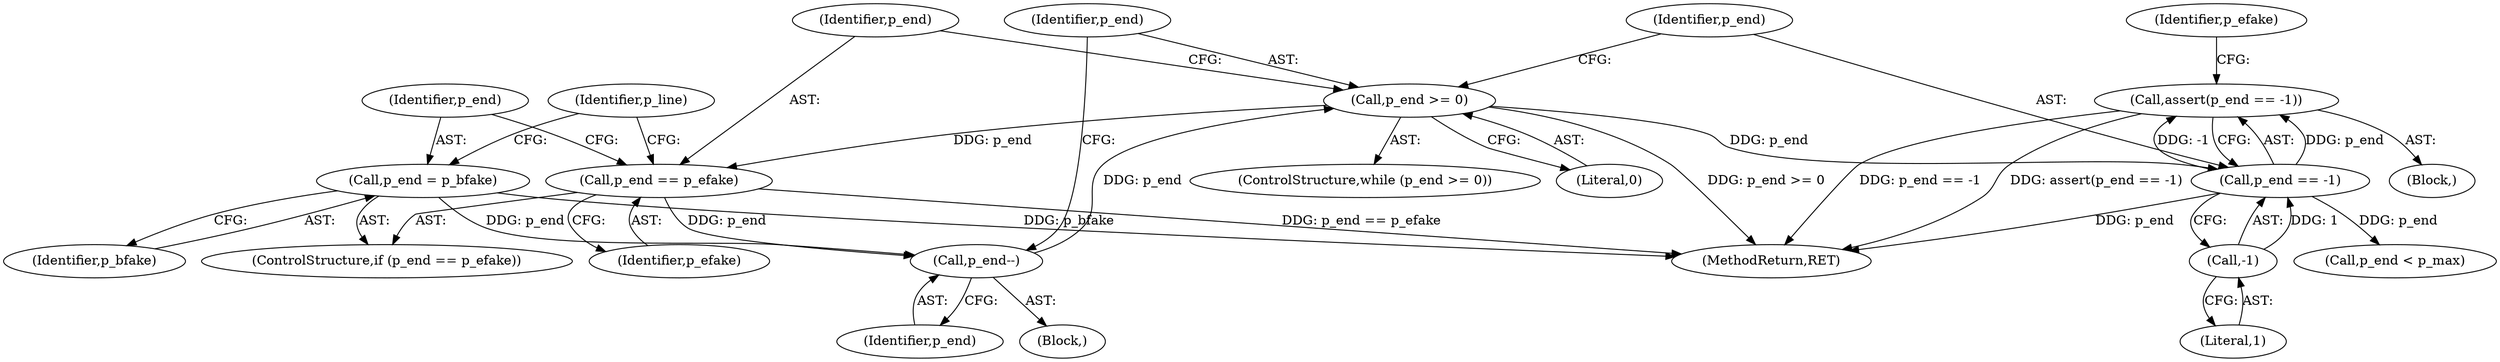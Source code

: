 digraph "0_savannah_0c08d7a902c6fdd49b704623a12d8d672ef18944@API" {
"1000180" [label="(Call,assert(p_end == -1))"];
"1000181" [label="(Call,p_end == -1)"];
"1000163" [label="(Call,p_end >= 0)"];
"1000178" [label="(Call,p_end--)"];
"1000171" [label="(Call,p_end = p_bfake)"];
"1000168" [label="(Call,p_end == p_efake)"];
"1000183" [label="(Call,-1)"];
"1000178" [label="(Call,p_end--)"];
"1000167" [label="(ControlStructure,if (p_end == p_efake))"];
"1000163" [label="(Call,p_end >= 0)"];
"1002772" [label="(MethodReturn,RET)"];
"1000186" [label="(Identifier,p_efake)"];
"1000182" [label="(Identifier,p_end)"];
"1000168" [label="(Call,p_end == p_efake)"];
"1000166" [label="(Block,)"];
"1000164" [label="(Identifier,p_end)"];
"1000151" [label="(Block,)"];
"1000162" [label="(ControlStructure,while (p_end >= 0))"];
"1000181" [label="(Call,p_end == -1)"];
"1000179" [label="(Identifier,p_end)"];
"1000170" [label="(Identifier,p_efake)"];
"1000184" [label="(Literal,1)"];
"1000180" [label="(Call,assert(p_end == -1))"];
"1000169" [label="(Identifier,p_end)"];
"1000176" [label="(Identifier,p_line)"];
"1000364" [label="(Call,p_end < p_max)"];
"1000165" [label="(Literal,0)"];
"1000173" [label="(Identifier,p_bfake)"];
"1000171" [label="(Call,p_end = p_bfake)"];
"1000172" [label="(Identifier,p_end)"];
"1000183" [label="(Call,-1)"];
"1000180" -> "1000151"  [label="AST: "];
"1000180" -> "1000181"  [label="CFG: "];
"1000181" -> "1000180"  [label="AST: "];
"1000186" -> "1000180"  [label="CFG: "];
"1000180" -> "1002772"  [label="DDG: p_end == -1"];
"1000180" -> "1002772"  [label="DDG: assert(p_end == -1)"];
"1000181" -> "1000180"  [label="DDG: p_end"];
"1000181" -> "1000180"  [label="DDG: -1"];
"1000181" -> "1000183"  [label="CFG: "];
"1000182" -> "1000181"  [label="AST: "];
"1000183" -> "1000181"  [label="AST: "];
"1000181" -> "1002772"  [label="DDG: p_end"];
"1000163" -> "1000181"  [label="DDG: p_end"];
"1000183" -> "1000181"  [label="DDG: 1"];
"1000181" -> "1000364"  [label="DDG: p_end"];
"1000163" -> "1000162"  [label="AST: "];
"1000163" -> "1000165"  [label="CFG: "];
"1000164" -> "1000163"  [label="AST: "];
"1000165" -> "1000163"  [label="AST: "];
"1000169" -> "1000163"  [label="CFG: "];
"1000182" -> "1000163"  [label="CFG: "];
"1000163" -> "1002772"  [label="DDG: p_end >= 0"];
"1000178" -> "1000163"  [label="DDG: p_end"];
"1000163" -> "1000168"  [label="DDG: p_end"];
"1000178" -> "1000166"  [label="AST: "];
"1000178" -> "1000179"  [label="CFG: "];
"1000179" -> "1000178"  [label="AST: "];
"1000164" -> "1000178"  [label="CFG: "];
"1000171" -> "1000178"  [label="DDG: p_end"];
"1000168" -> "1000178"  [label="DDG: p_end"];
"1000171" -> "1000167"  [label="AST: "];
"1000171" -> "1000173"  [label="CFG: "];
"1000172" -> "1000171"  [label="AST: "];
"1000173" -> "1000171"  [label="AST: "];
"1000176" -> "1000171"  [label="CFG: "];
"1000171" -> "1002772"  [label="DDG: p_bfake"];
"1000168" -> "1000167"  [label="AST: "];
"1000168" -> "1000170"  [label="CFG: "];
"1000169" -> "1000168"  [label="AST: "];
"1000170" -> "1000168"  [label="AST: "];
"1000172" -> "1000168"  [label="CFG: "];
"1000176" -> "1000168"  [label="CFG: "];
"1000168" -> "1002772"  [label="DDG: p_end == p_efake"];
"1000183" -> "1000184"  [label="CFG: "];
"1000184" -> "1000183"  [label="AST: "];
}
